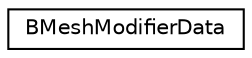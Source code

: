 digraph G
{
  edge [fontname="Helvetica",fontsize="10",labelfontname="Helvetica",labelfontsize="10"];
  node [fontname="Helvetica",fontsize="10",shape=record];
  rankdir=LR;
  Node1 [label="BMeshModifierData",height=0.2,width=0.4,color="black", fillcolor="white", style="filled",URL="$df/dca/structBMeshModifierData.html"];
}
